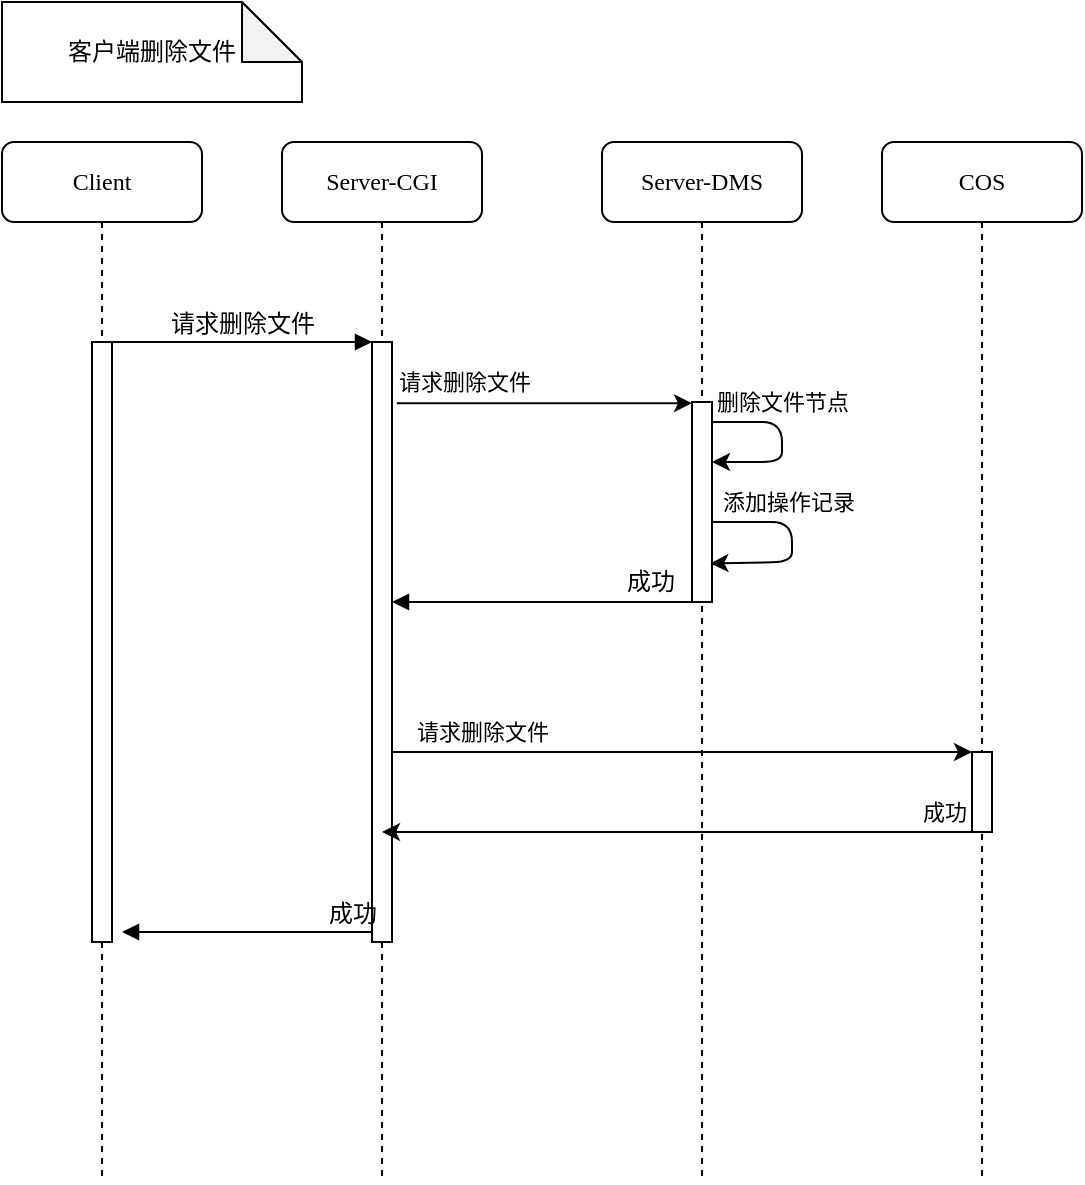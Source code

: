 <mxfile version="13.1.3" type="github"><diagram name="Page-1" id="13e1069c-82ec-6db2-03f1-153e76fe0fe0"><mxGraphModel dx="984" dy="571" grid="1" gridSize="10" guides="1" tooltips="1" connect="1" arrows="1" fold="1" page="1" pageScale="1" pageWidth="1100" pageHeight="850" background="#ffffff" math="0" shadow="0"><root><mxCell id="0"/><mxCell id="1" parent="0"/><mxCell id="7baba1c4bc27f4b0-2" value="Server-CGI" style="shape=umlLifeline;perimeter=lifelinePerimeter;whiteSpace=wrap;html=1;container=1;collapsible=0;recursiveResize=0;outlineConnect=0;rounded=1;shadow=0;comic=0;labelBackgroundColor=none;strokeWidth=1;fontFamily=Verdana;fontSize=12;align=center;" parent="1" vertex="1"><mxGeometry x="150" y="80" width="100" height="520" as="geometry"/></mxCell><mxCell id="7baba1c4bc27f4b0-10" value="" style="html=1;points=[];perimeter=orthogonalPerimeter;rounded=0;shadow=0;comic=0;labelBackgroundColor=none;strokeWidth=1;fontFamily=Verdana;fontSize=12;align=center;" parent="7baba1c4bc27f4b0-2" vertex="1"><mxGeometry x="45" y="100" width="10" height="300" as="geometry"/></mxCell><mxCell id="7baba1c4bc27f4b0-3" value="Server-DMS" style="shape=umlLifeline;perimeter=lifelinePerimeter;whiteSpace=wrap;html=1;container=1;collapsible=0;recursiveResize=0;outlineConnect=0;rounded=1;shadow=0;comic=0;labelBackgroundColor=none;strokeWidth=1;fontFamily=Verdana;fontSize=12;align=center;" parent="1" vertex="1"><mxGeometry x="310" y="80" width="100" height="520" as="geometry"/></mxCell><mxCell id="7baba1c4bc27f4b0-13" value="" style="html=1;points=[];perimeter=orthogonalPerimeter;rounded=0;shadow=0;comic=0;labelBackgroundColor=none;strokeWidth=1;fontFamily=Verdana;fontSize=12;align=center;" parent="7baba1c4bc27f4b0-3" vertex="1"><mxGeometry x="45" y="130" width="10" height="100" as="geometry"/></mxCell><mxCell id="MA9zOeiMcZjgk_4H-VxD-4" value="" style="endArrow=classic;html=1;entryX=0.917;entryY=0.807;entryDx=0;entryDy=0;entryPerimeter=0;" parent="7baba1c4bc27f4b0-3" source="7baba1c4bc27f4b0-13" target="7baba1c4bc27f4b0-13" edge="1"><mxGeometry width="50" height="50" relative="1" as="geometry"><mxPoint x="60" y="190" as="sourcePoint"/><mxPoint x="60" y="210" as="targetPoint"/><Array as="points"><mxPoint x="95" y="190"/><mxPoint x="95" y="210"/></Array></mxGeometry></mxCell><mxCell id="MA9zOeiMcZjgk_4H-VxD-5" value="添加操作记录" style="edgeLabel;html=1;align=center;verticalAlign=middle;resizable=0;points=[];" parent="MA9zOeiMcZjgk_4H-VxD-4" vertex="1" connectable="0"><mxGeometry x="0.265" y="4" relative="1" as="geometry"><mxPoint x="2.14" y="-34" as="offset"/></mxGeometry></mxCell><mxCell id="7baba1c4bc27f4b0-4" value="COS" style="shape=umlLifeline;perimeter=lifelinePerimeter;whiteSpace=wrap;html=1;container=1;collapsible=0;recursiveResize=0;outlineConnect=0;rounded=1;shadow=0;comic=0;labelBackgroundColor=none;strokeWidth=1;fontFamily=Verdana;fontSize=12;align=center;" parent="1" vertex="1"><mxGeometry x="450" y="80" width="100" height="520" as="geometry"/></mxCell><mxCell id="xlW8FgNKMWvTDW37BjdF-15" value="" style="html=1;points=[];perimeter=orthogonalPerimeter;rounded=0;shadow=0;comic=0;labelBackgroundColor=none;strokeWidth=1;fontFamily=Verdana;fontSize=12;align=center;" parent="7baba1c4bc27f4b0-4" vertex="1"><mxGeometry x="45" y="305" width="10" height="40" as="geometry"/></mxCell><mxCell id="7baba1c4bc27f4b0-8" value="Client" style="shape=umlLifeline;perimeter=lifelinePerimeter;whiteSpace=wrap;html=1;container=1;collapsible=0;recursiveResize=0;outlineConnect=0;rounded=1;shadow=0;comic=0;labelBackgroundColor=none;strokeWidth=1;fontFamily=Verdana;fontSize=12;align=center;" parent="1" vertex="1"><mxGeometry x="10" y="80" width="100" height="520" as="geometry"/></mxCell><mxCell id="7baba1c4bc27f4b0-9" value="" style="html=1;points=[];perimeter=orthogonalPerimeter;rounded=0;shadow=0;comic=0;labelBackgroundColor=none;strokeWidth=1;fontFamily=Verdana;fontSize=12;align=center;" parent="7baba1c4bc27f4b0-8" vertex="1"><mxGeometry x="45" y="100" width="10" height="300" as="geometry"/></mxCell><mxCell id="7baba1c4bc27f4b0-11" value="请求删除文件" style="html=1;verticalAlign=bottom;endArrow=block;entryX=0;entryY=0;labelBackgroundColor=none;fontFamily=Verdana;fontSize=12;edgeStyle=elbowEdgeStyle;elbow=vertical;" parent="1" source="7baba1c4bc27f4b0-9" target="7baba1c4bc27f4b0-10" edge="1"><mxGeometry relative="1" as="geometry"><mxPoint x="130" y="190" as="sourcePoint"/></mxGeometry></mxCell><mxCell id="7baba1c4bc27f4b0-14" value="成功" style="html=1;verticalAlign=bottom;endArrow=block;labelBackgroundColor=none;fontFamily=Verdana;fontSize=12;edgeStyle=elbowEdgeStyle;elbow=vertical;entryX=1.5;entryY=0.983;entryDx=0;entryDy=0;entryPerimeter=0;" parent="1" source="7baba1c4bc27f4b0-10" target="7baba1c4bc27f4b0-9" edge="1"><mxGeometry y="-53" relative="1" as="geometry"><mxPoint x="120" y="475" as="sourcePoint"/><Array as="points"><mxPoint x="60" y="475"/></Array><mxPoint x="52" y="53" as="offset"/><mxPoint x="70" y="475" as="targetPoint"/></mxGeometry></mxCell><mxCell id="xlW8FgNKMWvTDW37BjdF-1" value="客户端删除文件" style="shape=note;whiteSpace=wrap;html=1;backgroundOutline=1;darkOpacity=0.05;" parent="1" vertex="1"><mxGeometry x="10" y="10" width="150" height="50" as="geometry"/></mxCell><mxCell id="xlW8FgNKMWvTDW37BjdF-2" value="" style="endArrow=classic;html=1;exitX=1.243;exitY=0.102;exitDx=0;exitDy=0;exitPerimeter=0;" parent="1" source="7baba1c4bc27f4b0-10" target="7baba1c4bc27f4b0-13" edge="1"><mxGeometry width="50" height="50" relative="1" as="geometry"><mxPoint x="210" y="193" as="sourcePoint"/><mxPoint x="270" y="190" as="targetPoint"/></mxGeometry></mxCell><mxCell id="xlW8FgNKMWvTDW37BjdF-4" value="请求删除文件" style="edgeLabel;html=1;align=center;verticalAlign=middle;resizable=0;points=[];" parent="xlW8FgNKMWvTDW37BjdF-2" vertex="1" connectable="0"><mxGeometry x="0.265" y="4" relative="1" as="geometry"><mxPoint x="-60.57" y="-6.6" as="offset"/></mxGeometry></mxCell><mxCell id="xlW8FgNKMWvTDW37BjdF-5" value="成功" style="html=1;verticalAlign=bottom;endArrow=block;labelBackgroundColor=none;fontFamily=Verdana;fontSize=12;edgeStyle=elbowEdgeStyle;elbow=vertical;" parent="1" target="7baba1c4bc27f4b0-10" edge="1"><mxGeometry x="-0.647" y="-1" relative="1" as="geometry"><mxPoint x="361" y="310" as="sourcePoint"/><mxPoint x="210" y="310" as="targetPoint"/><Array as="points"><mxPoint x="275" y="310"/><mxPoint x="275" y="301"/></Array><mxPoint as="offset"/></mxGeometry></mxCell><mxCell id="xlW8FgNKMWvTDW37BjdF-13" value="" style="endArrow=classic;html=1;" parent="1" target="xlW8FgNKMWvTDW37BjdF-15" edge="1"><mxGeometry width="50" height="50" relative="1" as="geometry"><mxPoint x="205" y="385" as="sourcePoint"/><mxPoint x="357.57" y="385.0" as="targetPoint"/></mxGeometry></mxCell><mxCell id="xlW8FgNKMWvTDW37BjdF-14" value="请求删除文件" style="edgeLabel;html=1;align=center;verticalAlign=middle;resizable=0;points=[];" parent="xlW8FgNKMWvTDW37BjdF-13" vertex="1" connectable="0"><mxGeometry x="0.265" y="4" relative="1" as="geometry"><mxPoint x="-138.33" y="-6.0" as="offset"/></mxGeometry></mxCell><mxCell id="xlW8FgNKMWvTDW37BjdF-16" style="edgeStyle=orthogonalEdgeStyle;rounded=0;orthogonalLoop=1;jettySize=auto;html=1;entryX=0.5;entryY=0.611;entryDx=0;entryDy=0;entryPerimeter=0;" parent="1" edge="1"><mxGeometry relative="1" as="geometry"><mxPoint x="495" y="425.0" as="sourcePoint"/><mxPoint x="200" y="425.0" as="targetPoint"/></mxGeometry></mxCell><mxCell id="xlW8FgNKMWvTDW37BjdF-18" value="成功" style="edgeLabel;html=1;align=center;verticalAlign=middle;resizable=0;points=[];" parent="xlW8FgNKMWvTDW37BjdF-16" vertex="1" connectable="0"><mxGeometry x="-0.873" y="-1" relative="1" as="geometry"><mxPoint x="3.86" y="-9" as="offset"/></mxGeometry></mxCell><mxCell id="MA9zOeiMcZjgk_4H-VxD-1" value="" style="endArrow=classic;html=1;" parent="1" source="7baba1c4bc27f4b0-13" edge="1"><mxGeometry width="50" height="50" relative="1" as="geometry"><mxPoint x="370" y="220" as="sourcePoint"/><mxPoint x="365" y="240" as="targetPoint"/><Array as="points"><mxPoint x="400" y="220"/><mxPoint x="400" y="240"/></Array></mxGeometry></mxCell><mxCell id="MA9zOeiMcZjgk_4H-VxD-2" value="删除文件节点" style="edgeLabel;html=1;align=center;verticalAlign=middle;resizable=0;points=[];" parent="MA9zOeiMcZjgk_4H-VxD-1" vertex="1" connectable="0"><mxGeometry x="0.265" y="4" relative="1" as="geometry"><mxPoint x="2.14" y="-34" as="offset"/></mxGeometry></mxCell></root></mxGraphModel></diagram></mxfile>